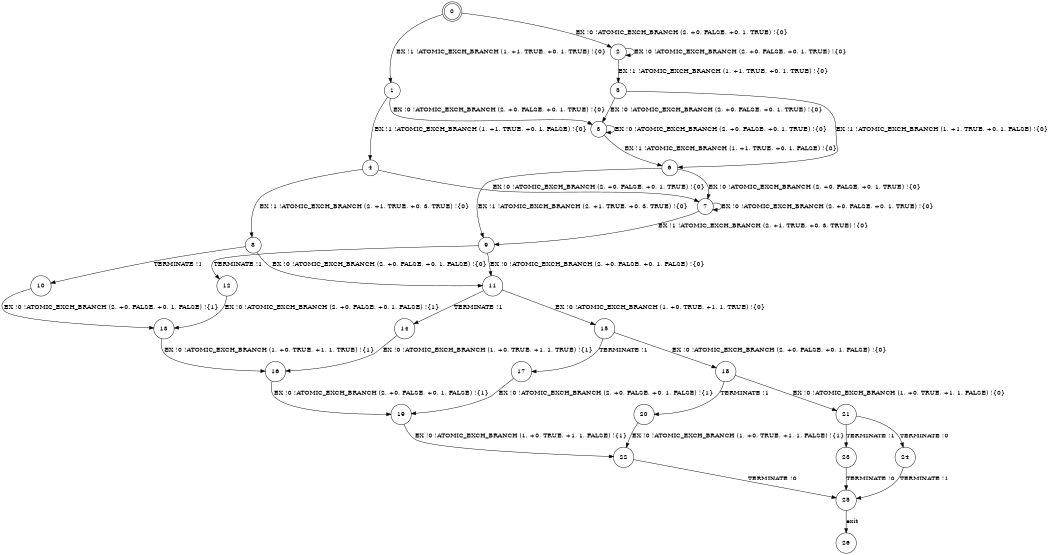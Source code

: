 digraph BCG {
size = "7, 10.5";
center = TRUE;
node [shape = circle];
0 [peripheries = 2];
0 -> 1 [label = "EX !1 !ATOMIC_EXCH_BRANCH (1, +1, TRUE, +0, 1, TRUE) !{0}"];
0 -> 2 [label = "EX !0 !ATOMIC_EXCH_BRANCH (2, +0, FALSE, +0, 1, TRUE) !{0}"];
1 -> 3 [label = "EX !0 !ATOMIC_EXCH_BRANCH (2, +0, FALSE, +0, 1, TRUE) !{0}"];
1 -> 4 [label = "EX !1 !ATOMIC_EXCH_BRANCH (1, +1, TRUE, +0, 1, FALSE) !{0}"];
2 -> 5 [label = "EX !1 !ATOMIC_EXCH_BRANCH (1, +1, TRUE, +0, 1, TRUE) !{0}"];
2 -> 2 [label = "EX !0 !ATOMIC_EXCH_BRANCH (2, +0, FALSE, +0, 1, TRUE) !{0}"];
3 -> 6 [label = "EX !1 !ATOMIC_EXCH_BRANCH (1, +1, TRUE, +0, 1, FALSE) !{0}"];
3 -> 3 [label = "EX !0 !ATOMIC_EXCH_BRANCH (2, +0, FALSE, +0, 1, TRUE) !{0}"];
4 -> 7 [label = "EX !0 !ATOMIC_EXCH_BRANCH (2, +0, FALSE, +0, 1, TRUE) !{0}"];
4 -> 8 [label = "EX !1 !ATOMIC_EXCH_BRANCH (2, +1, TRUE, +0, 3, TRUE) !{0}"];
5 -> 6 [label = "EX !1 !ATOMIC_EXCH_BRANCH (1, +1, TRUE, +0, 1, FALSE) !{0}"];
5 -> 3 [label = "EX !0 !ATOMIC_EXCH_BRANCH (2, +0, FALSE, +0, 1, TRUE) !{0}"];
6 -> 9 [label = "EX !1 !ATOMIC_EXCH_BRANCH (2, +1, TRUE, +0, 3, TRUE) !{0}"];
6 -> 7 [label = "EX !0 !ATOMIC_EXCH_BRANCH (2, +0, FALSE, +0, 1, TRUE) !{0}"];
7 -> 9 [label = "EX !1 !ATOMIC_EXCH_BRANCH (2, +1, TRUE, +0, 3, TRUE) !{0}"];
7 -> 7 [label = "EX !0 !ATOMIC_EXCH_BRANCH (2, +0, FALSE, +0, 1, TRUE) !{0}"];
8 -> 10 [label = "TERMINATE !1"];
8 -> 11 [label = "EX !0 !ATOMIC_EXCH_BRANCH (2, +0, FALSE, +0, 1, FALSE) !{0}"];
9 -> 12 [label = "TERMINATE !1"];
9 -> 11 [label = "EX !0 !ATOMIC_EXCH_BRANCH (2, +0, FALSE, +0, 1, FALSE) !{0}"];
10 -> 13 [label = "EX !0 !ATOMIC_EXCH_BRANCH (2, +0, FALSE, +0, 1, FALSE) !{1}"];
11 -> 14 [label = "TERMINATE !1"];
11 -> 15 [label = "EX !0 !ATOMIC_EXCH_BRANCH (1, +0, TRUE, +1, 1, TRUE) !{0}"];
12 -> 13 [label = "EX !0 !ATOMIC_EXCH_BRANCH (2, +0, FALSE, +0, 1, FALSE) !{1}"];
13 -> 16 [label = "EX !0 !ATOMIC_EXCH_BRANCH (1, +0, TRUE, +1, 1, TRUE) !{1}"];
14 -> 16 [label = "EX !0 !ATOMIC_EXCH_BRANCH (1, +0, TRUE, +1, 1, TRUE) !{1}"];
15 -> 17 [label = "TERMINATE !1"];
15 -> 18 [label = "EX !0 !ATOMIC_EXCH_BRANCH (2, +0, FALSE, +0, 1, FALSE) !{0}"];
16 -> 19 [label = "EX !0 !ATOMIC_EXCH_BRANCH (2, +0, FALSE, +0, 1, FALSE) !{1}"];
17 -> 19 [label = "EX !0 !ATOMIC_EXCH_BRANCH (2, +0, FALSE, +0, 1, FALSE) !{1}"];
18 -> 20 [label = "TERMINATE !1"];
18 -> 21 [label = "EX !0 !ATOMIC_EXCH_BRANCH (1, +0, TRUE, +1, 1, FALSE) !{0}"];
19 -> 22 [label = "EX !0 !ATOMIC_EXCH_BRANCH (1, +0, TRUE, +1, 1, FALSE) !{1}"];
20 -> 22 [label = "EX !0 !ATOMIC_EXCH_BRANCH (1, +0, TRUE, +1, 1, FALSE) !{1}"];
21 -> 23 [label = "TERMINATE !1"];
21 -> 24 [label = "TERMINATE !0"];
22 -> 25 [label = "TERMINATE !0"];
23 -> 25 [label = "TERMINATE !0"];
24 -> 25 [label = "TERMINATE !1"];
25 -> 26 [label = "exit"];
}
